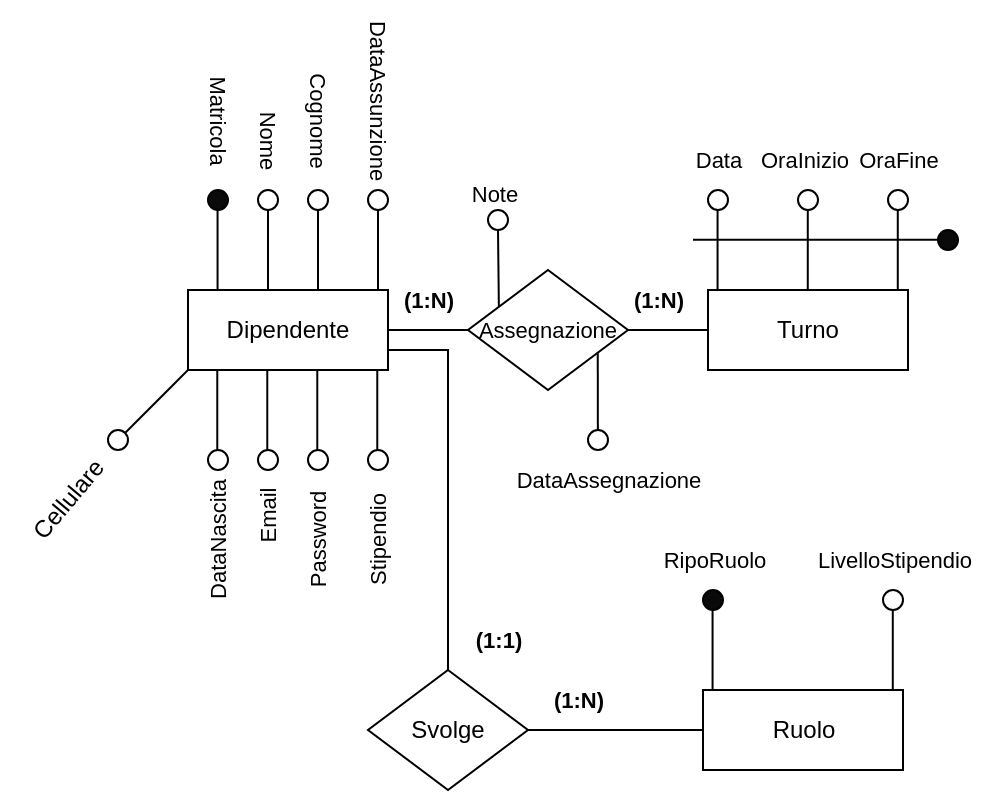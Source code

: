 <mxfile version="25.0.3">
  <diagram id="R2lEEEUBdFMjLlhIrx00" name="Page-1">
    <mxGraphModel dx="972" dy="1606" grid="1" gridSize="10" guides="1" tooltips="1" connect="1" arrows="1" fold="1" page="1" pageScale="1" pageWidth="850" pageHeight="1100" math="0" shadow="0" extFonts="Permanent Marker^https://fonts.googleapis.com/css?family=Permanent+Marker">
      <root>
        <mxCell id="0" />
        <mxCell id="1" parent="0" />
        <mxCell id="xZzz2faJ1F0tbF7FQ7QG-8" value="Dipendente" style="whiteSpace=wrap;html=1;align=center;" parent="1" vertex="1">
          <mxGeometry x="320" y="-360" width="100" height="40" as="geometry" />
        </mxCell>
        <mxCell id="xZzz2faJ1F0tbF7FQ7QG-9" value="Ruolo" style="whiteSpace=wrap;html=1;align=center;" parent="1" vertex="1">
          <mxGeometry x="577.5" y="-160" width="100" height="40" as="geometry" />
        </mxCell>
        <mxCell id="xZzz2faJ1F0tbF7FQ7QG-23" style="edgeStyle=orthogonalEdgeStyle;shape=connector;rounded=0;orthogonalLoop=1;jettySize=auto;html=1;entryX=1;entryY=0.5;entryDx=0;entryDy=0;strokeColor=default;align=center;verticalAlign=middle;fontFamily=Helvetica;fontSize=11;fontColor=default;labelBackgroundColor=default;endArrow=none;endFill=0;" parent="1" source="xZzz2faJ1F0tbF7FQ7QG-11" target="xZzz2faJ1F0tbF7FQ7QG-19" edge="1">
          <mxGeometry relative="1" as="geometry" />
        </mxCell>
        <mxCell id="xZzz2faJ1F0tbF7FQ7QG-11" value="Turno" style="whiteSpace=wrap;html=1;align=center;" parent="1" vertex="1">
          <mxGeometry x="580" y="-360" width="100" height="40" as="geometry" />
        </mxCell>
        <mxCell id="B31o79DsWO-S-SL9R5q--6" style="edgeStyle=orthogonalEdgeStyle;rounded=0;orthogonalLoop=1;jettySize=auto;html=1;exitX=1;exitY=0.5;exitDx=0;exitDy=0;entryX=0;entryY=0.5;entryDx=0;entryDy=0;endArrow=none;endFill=0;" parent="1" source="xZzz2faJ1F0tbF7FQ7QG-13" target="xZzz2faJ1F0tbF7FQ7QG-9" edge="1">
          <mxGeometry relative="1" as="geometry" />
        </mxCell>
        <mxCell id="B31o79DsWO-S-SL9R5q--7" style="edgeStyle=orthogonalEdgeStyle;shape=connector;rounded=0;orthogonalLoop=1;jettySize=auto;html=1;entryX=1;entryY=0.75;entryDx=0;entryDy=0;strokeColor=default;align=center;verticalAlign=middle;fontFamily=Helvetica;fontSize=11;fontColor=default;labelBackgroundColor=default;endArrow=none;endFill=0;exitX=0.5;exitY=0;exitDx=0;exitDy=0;" parent="1" source="xZzz2faJ1F0tbF7FQ7QG-13" target="xZzz2faJ1F0tbF7FQ7QG-8" edge="1">
          <mxGeometry relative="1" as="geometry">
            <Array as="points">
              <mxPoint x="450" y="-170" />
              <mxPoint x="450" y="-330" />
            </Array>
          </mxGeometry>
        </mxCell>
        <mxCell id="xZzz2faJ1F0tbF7FQ7QG-13" value="Svolge" style="shape=rhombus;perimeter=rhombusPerimeter;whiteSpace=wrap;html=1;align=center;" parent="1" vertex="1">
          <mxGeometry x="410" y="-170" width="80" height="60" as="geometry" />
        </mxCell>
        <mxCell id="xZzz2faJ1F0tbF7FQ7QG-24" style="edgeStyle=orthogonalEdgeStyle;shape=connector;rounded=0;orthogonalLoop=1;jettySize=auto;html=1;entryX=1;entryY=0.5;entryDx=0;entryDy=0;strokeColor=default;align=center;verticalAlign=middle;fontFamily=Helvetica;fontSize=11;fontColor=default;labelBackgroundColor=default;endArrow=none;endFill=0;" parent="1" source="xZzz2faJ1F0tbF7FQ7QG-19" target="xZzz2faJ1F0tbF7FQ7QG-8" edge="1">
          <mxGeometry relative="1" as="geometry" />
        </mxCell>
        <mxCell id="xZzz2faJ1F0tbF7FQ7QG-19" value="&lt;font style=&quot;font-size: 11px;&quot;&gt;Assegnazione&lt;/font&gt;" style="shape=rhombus;perimeter=rhombusPerimeter;whiteSpace=wrap;html=1;align=center;" parent="1" vertex="1">
          <mxGeometry x="460" y="-370" width="80" height="60" as="geometry" />
        </mxCell>
        <mxCell id="xZzz2faJ1F0tbF7FQ7QG-31" style="edgeStyle=none;shape=connector;rounded=0;orthogonalLoop=1;jettySize=auto;html=1;strokeColor=default;align=center;verticalAlign=middle;fontFamily=Helvetica;fontSize=11;fontColor=default;labelBackgroundColor=default;endArrow=none;" parent="1" edge="1">
          <mxGeometry relative="1" as="geometry">
            <mxPoint x="584.78" y="-360" as="sourcePoint" />
            <mxPoint x="584.78" y="-400" as="targetPoint" />
          </mxGeometry>
        </mxCell>
        <mxCell id="xZzz2faJ1F0tbF7FQ7QG-33" style="edgeStyle=none;shape=connector;rounded=0;orthogonalLoop=1;jettySize=auto;html=1;strokeColor=default;align=center;verticalAlign=middle;fontFamily=Helvetica;fontSize=11;fontColor=default;labelBackgroundColor=default;endArrow=none;" parent="1" edge="1">
          <mxGeometry relative="1" as="geometry">
            <mxPoint x="582.28" y="-160" as="sourcePoint" />
            <mxPoint x="582.28" y="-200" as="targetPoint" />
          </mxGeometry>
        </mxCell>
        <mxCell id="xZzz2faJ1F0tbF7FQ7QG-34" value="" style="ellipse;whiteSpace=wrap;html=1;aspect=fixed;fontFamily=Helvetica;fontSize=11;fontColor=default;labelBackgroundColor=default;fillColor=#0A0A0A;" parent="1" vertex="1">
          <mxGeometry x="577.5" y="-210" width="10" height="10" as="geometry" />
        </mxCell>
        <mxCell id="xZzz2faJ1F0tbF7FQ7QG-47" value="RipoRuolo" style="text;html=1;align=center;verticalAlign=middle;resizable=0;points=[];autosize=1;strokeColor=none;fillColor=none;fontFamily=Helvetica;fontSize=11;fontColor=default;labelBackgroundColor=default;" parent="1" vertex="1">
          <mxGeometry x="542.5" y="-240" width="80" height="30" as="geometry" />
        </mxCell>
        <mxCell id="xZzz2faJ1F0tbF7FQ7QG-51" style="edgeStyle=none;shape=connector;rounded=0;orthogonalLoop=1;jettySize=auto;html=1;strokeColor=default;align=center;verticalAlign=middle;fontFamily=Helvetica;fontSize=11;fontColor=default;labelBackgroundColor=default;endArrow=none;" parent="1" edge="1">
          <mxGeometry relative="1" as="geometry">
            <mxPoint x="672.39" y="-160" as="sourcePoint" />
            <mxPoint x="672.39" y="-200" as="targetPoint" />
          </mxGeometry>
        </mxCell>
        <mxCell id="xZzz2faJ1F0tbF7FQ7QG-52" value="" style="ellipse;whiteSpace=wrap;html=1;aspect=fixed;fontFamily=Helvetica;fontSize=11;fontColor=default;labelBackgroundColor=default;fillColor=none;" parent="1" vertex="1">
          <mxGeometry x="667.5" y="-210" width="10" height="10" as="geometry" />
        </mxCell>
        <mxCell id="xZzz2faJ1F0tbF7FQ7QG-53" value="LivelloStipendio" style="text;html=1;align=center;verticalAlign=middle;resizable=0;points=[];autosize=1;strokeColor=none;fillColor=none;fontFamily=Helvetica;fontSize=11;fontColor=default;labelBackgroundColor=default;" parent="1" vertex="1">
          <mxGeometry x="622.5" y="-240" width="100" height="30" as="geometry" />
        </mxCell>
        <mxCell id="xZzz2faJ1F0tbF7FQ7QG-54" style="edgeStyle=none;shape=connector;rounded=0;orthogonalLoop=1;jettySize=auto;html=1;strokeColor=default;align=center;verticalAlign=middle;fontFamily=Helvetica;fontSize=11;fontColor=default;labelBackgroundColor=default;endArrow=none;" parent="1" edge="1">
          <mxGeometry relative="1" as="geometry">
            <mxPoint x="629.89" y="-360" as="sourcePoint" />
            <mxPoint x="629.89" y="-400" as="targetPoint" />
          </mxGeometry>
        </mxCell>
        <mxCell id="xZzz2faJ1F0tbF7FQ7QG-55" value="" style="ellipse;whiteSpace=wrap;html=1;aspect=fixed;fontFamily=Helvetica;fontSize=11;fontColor=default;labelBackgroundColor=default;fillColor=none;" parent="1" vertex="1">
          <mxGeometry x="625" y="-410" width="10" height="10" as="geometry" />
        </mxCell>
        <mxCell id="xZzz2faJ1F0tbF7FQ7QG-56" value="OraInizio" style="text;html=1;align=center;verticalAlign=middle;resizable=0;points=[];autosize=1;strokeColor=none;fillColor=none;fontFamily=Helvetica;fontSize=11;fontColor=default;labelBackgroundColor=default;" parent="1" vertex="1">
          <mxGeometry x="592.5" y="-440" width="70" height="30" as="geometry" />
        </mxCell>
        <mxCell id="xZzz2faJ1F0tbF7FQ7QG-57" style="edgeStyle=none;shape=connector;rounded=0;orthogonalLoop=1;jettySize=auto;html=1;strokeColor=default;align=center;verticalAlign=middle;fontFamily=Helvetica;fontSize=11;fontColor=default;labelBackgroundColor=default;endArrow=none;" parent="1" edge="1">
          <mxGeometry relative="1" as="geometry">
            <mxPoint x="674.89" y="-360" as="sourcePoint" />
            <mxPoint x="674.89" y="-400" as="targetPoint" />
          </mxGeometry>
        </mxCell>
        <mxCell id="xZzz2faJ1F0tbF7FQ7QG-58" value="" style="ellipse;whiteSpace=wrap;html=1;aspect=fixed;fontFamily=Helvetica;fontSize=11;fontColor=default;labelBackgroundColor=default;fillColor=none;" parent="1" vertex="1">
          <mxGeometry x="670" y="-410" width="10" height="10" as="geometry" />
        </mxCell>
        <mxCell id="xZzz2faJ1F0tbF7FQ7QG-59" value="OraFine" style="text;html=1;align=center;verticalAlign=middle;resizable=0;points=[];autosize=1;strokeColor=none;fillColor=none;fontFamily=Helvetica;fontSize=11;fontColor=default;labelBackgroundColor=default;" parent="1" vertex="1">
          <mxGeometry x="645" y="-440" width="60" height="30" as="geometry" />
        </mxCell>
        <mxCell id="xZzz2faJ1F0tbF7FQ7QG-63" style="edgeStyle=none;shape=connector;rounded=0;orthogonalLoop=1;jettySize=auto;html=1;strokeColor=default;align=center;verticalAlign=middle;fontFamily=Helvetica;fontSize=11;fontColor=default;labelBackgroundColor=default;endArrow=none;" parent="1" edge="1">
          <mxGeometry relative="1" as="geometry">
            <mxPoint x="334.64" y="-280" as="sourcePoint" />
            <mxPoint x="334.64" y="-320" as="targetPoint" />
          </mxGeometry>
        </mxCell>
        <mxCell id="xZzz2faJ1F0tbF7FQ7QG-65" value="Data" style="text;html=1;align=center;verticalAlign=middle;resizable=0;points=[];autosize=1;strokeColor=none;fillColor=none;fontFamily=Helvetica;fontSize=11;fontColor=default;labelBackgroundColor=default;" parent="1" vertex="1">
          <mxGeometry x="560" y="-440" width="50" height="30" as="geometry" />
        </mxCell>
        <mxCell id="xZzz2faJ1F0tbF7FQ7QG-80" style="edgeStyle=none;shape=connector;rounded=0;orthogonalLoop=1;jettySize=auto;html=1;strokeColor=default;align=center;verticalAlign=middle;fontFamily=Helvetica;fontSize=11;fontColor=default;labelBackgroundColor=default;endArrow=none;" parent="1" edge="1">
          <mxGeometry relative="1" as="geometry">
            <mxPoint x="334.78" y="-360" as="sourcePoint" />
            <mxPoint x="334.78" y="-400" as="targetPoint" />
          </mxGeometry>
        </mxCell>
        <mxCell id="xZzz2faJ1F0tbF7FQ7QG-81" value="" style="ellipse;whiteSpace=wrap;html=1;aspect=fixed;fontFamily=Helvetica;fontSize=11;fontColor=default;labelBackgroundColor=default;fillColor=#0A0A0A;" parent="1" vertex="1">
          <mxGeometry x="330" y="-410" width="10" height="10" as="geometry" />
        </mxCell>
        <mxCell id="xZzz2faJ1F0tbF7FQ7QG-83" value="Matricola" style="text;html=1;align=center;verticalAlign=middle;resizable=0;points=[];autosize=1;strokeColor=none;fillColor=none;fontFamily=Helvetica;fontSize=11;fontColor=default;labelBackgroundColor=default;rotation=90;" parent="1" vertex="1">
          <mxGeometry x="300" y="-460" width="70" height="30" as="geometry" />
        </mxCell>
        <mxCell id="xZzz2faJ1F0tbF7FQ7QG-84" style="edgeStyle=none;shape=connector;rounded=0;orthogonalLoop=1;jettySize=auto;html=1;strokeColor=default;align=center;verticalAlign=middle;fontFamily=Helvetica;fontSize=11;fontColor=default;labelBackgroundColor=default;endArrow=none;" parent="1" edge="1">
          <mxGeometry relative="1" as="geometry">
            <mxPoint x="360" y="-360" as="sourcePoint" />
            <mxPoint x="360" y="-400" as="targetPoint" />
          </mxGeometry>
        </mxCell>
        <mxCell id="xZzz2faJ1F0tbF7FQ7QG-85" value="" style="ellipse;whiteSpace=wrap;html=1;aspect=fixed;fontFamily=Helvetica;fontSize=11;fontColor=default;labelBackgroundColor=default;fillColor=none;" parent="1" vertex="1">
          <mxGeometry x="355" y="-410" width="10" height="10" as="geometry" />
        </mxCell>
        <mxCell id="xZzz2faJ1F0tbF7FQ7QG-86" value="Nome" style="text;html=1;align=center;verticalAlign=middle;resizable=0;points=[];autosize=1;strokeColor=none;fillColor=none;fontFamily=Helvetica;fontSize=11;fontColor=default;labelBackgroundColor=default;rotation=90;" parent="1" vertex="1">
          <mxGeometry x="335" y="-450" width="50" height="30" as="geometry" />
        </mxCell>
        <mxCell id="xZzz2faJ1F0tbF7FQ7QG-87" value="" style="ellipse;whiteSpace=wrap;html=1;aspect=fixed;fontFamily=Helvetica;fontSize=11;fontColor=default;labelBackgroundColor=default;fillColor=none;" parent="1" vertex="1">
          <mxGeometry x="380" y="-410" width="10" height="10" as="geometry" />
        </mxCell>
        <mxCell id="xZzz2faJ1F0tbF7FQ7QG-88" style="edgeStyle=none;shape=connector;rounded=0;orthogonalLoop=1;jettySize=auto;html=1;strokeColor=default;align=center;verticalAlign=middle;fontFamily=Helvetica;fontSize=11;fontColor=default;labelBackgroundColor=default;endArrow=none;" parent="1" edge="1">
          <mxGeometry relative="1" as="geometry">
            <mxPoint x="385" y="-360" as="sourcePoint" />
            <mxPoint x="385" y="-400" as="targetPoint" />
            <Array as="points" />
          </mxGeometry>
        </mxCell>
        <mxCell id="xZzz2faJ1F0tbF7FQ7QG-89" value="Cognome" style="text;html=1;align=center;verticalAlign=middle;resizable=0;points=[];autosize=1;strokeColor=none;fillColor=none;fontFamily=Helvetica;fontSize=11;fontColor=default;labelBackgroundColor=default;rotation=90;" parent="1" vertex="1">
          <mxGeometry x="350" y="-460" width="70" height="30" as="geometry" />
        </mxCell>
        <mxCell id="xZzz2faJ1F0tbF7FQ7QG-90" value="" style="ellipse;whiteSpace=wrap;html=1;aspect=fixed;fontFamily=Helvetica;fontSize=11;fontColor=default;labelBackgroundColor=default;fillColor=none;" parent="1" vertex="1">
          <mxGeometry x="410" y="-410" width="10" height="10" as="geometry" />
        </mxCell>
        <mxCell id="xZzz2faJ1F0tbF7FQ7QG-91" style="edgeStyle=none;shape=connector;rounded=0;orthogonalLoop=1;jettySize=auto;html=1;strokeColor=default;align=center;verticalAlign=middle;fontFamily=Helvetica;fontSize=11;fontColor=default;labelBackgroundColor=default;endArrow=none;" parent="1" edge="1">
          <mxGeometry relative="1" as="geometry">
            <mxPoint x="415" y="-360" as="sourcePoint" />
            <mxPoint x="415" y="-400" as="targetPoint" />
            <Array as="points" />
          </mxGeometry>
        </mxCell>
        <mxCell id="xZzz2faJ1F0tbF7FQ7QG-92" value="DataAssunzione" style="text;html=1;align=center;verticalAlign=middle;resizable=0;points=[];autosize=1;strokeColor=none;fillColor=none;fontFamily=Helvetica;fontSize=11;fontColor=default;labelBackgroundColor=default;rotation=90;" parent="1" vertex="1">
          <mxGeometry x="365" y="-470" width="100" height="30" as="geometry" />
        </mxCell>
        <mxCell id="xZzz2faJ1F0tbF7FQ7QG-95" value="" style="ellipse;whiteSpace=wrap;html=1;aspect=fixed;fontFamily=Helvetica;fontSize=11;fontColor=default;labelBackgroundColor=default;fillColor=none;" parent="1" vertex="1">
          <mxGeometry x="330" y="-280" width="10" height="10" as="geometry" />
        </mxCell>
        <mxCell id="xZzz2faJ1F0tbF7FQ7QG-96" style="edgeStyle=none;shape=connector;rounded=0;orthogonalLoop=1;jettySize=auto;html=1;strokeColor=default;align=center;verticalAlign=middle;fontFamily=Helvetica;fontSize=11;fontColor=default;labelBackgroundColor=default;endArrow=none;" parent="1" edge="1">
          <mxGeometry relative="1" as="geometry">
            <mxPoint x="359.64" y="-280" as="sourcePoint" />
            <mxPoint x="359.64" y="-320" as="targetPoint" />
          </mxGeometry>
        </mxCell>
        <mxCell id="xZzz2faJ1F0tbF7FQ7QG-97" value="" style="ellipse;whiteSpace=wrap;html=1;aspect=fixed;fontFamily=Helvetica;fontSize=11;fontColor=default;labelBackgroundColor=default;fillColor=none;" parent="1" vertex="1">
          <mxGeometry x="355" y="-280" width="10" height="10" as="geometry" />
        </mxCell>
        <mxCell id="xZzz2faJ1F0tbF7FQ7QG-98" style="edgeStyle=none;shape=connector;rounded=0;orthogonalLoop=1;jettySize=auto;html=1;strokeColor=default;align=center;verticalAlign=middle;fontFamily=Helvetica;fontSize=11;fontColor=default;labelBackgroundColor=default;endArrow=none;" parent="1" edge="1">
          <mxGeometry relative="1" as="geometry">
            <mxPoint x="384.64" y="-280" as="sourcePoint" />
            <mxPoint x="384.64" y="-320" as="targetPoint" />
          </mxGeometry>
        </mxCell>
        <mxCell id="xZzz2faJ1F0tbF7FQ7QG-99" value="" style="ellipse;whiteSpace=wrap;html=1;aspect=fixed;fontFamily=Helvetica;fontSize=11;fontColor=default;labelBackgroundColor=default;fillColor=none;" parent="1" vertex="1">
          <mxGeometry x="380" y="-280" width="10" height="10" as="geometry" />
        </mxCell>
        <mxCell id="xZzz2faJ1F0tbF7FQ7QG-102" value="DataNascita" style="text;html=1;align=center;verticalAlign=middle;resizable=0;points=[];autosize=1;strokeColor=none;fillColor=none;fontFamily=Helvetica;fontSize=11;fontColor=default;labelBackgroundColor=default;rotation=-90;" parent="1" vertex="1">
          <mxGeometry x="295" y="-250" width="80" height="30" as="geometry" />
        </mxCell>
        <mxCell id="xZzz2faJ1F0tbF7FQ7QG-103" value="Email" style="text;html=1;align=center;verticalAlign=middle;resizable=0;points=[];autosize=1;strokeColor=none;fillColor=none;fontFamily=Helvetica;fontSize=11;fontColor=default;labelBackgroundColor=default;rotation=-90;" parent="1" vertex="1">
          <mxGeometry x="335" y="-262" width="50" height="30" as="geometry" />
        </mxCell>
        <mxCell id="xZzz2faJ1F0tbF7FQ7QG-104" value="Password" style="text;html=1;align=center;verticalAlign=middle;resizable=0;points=[];autosize=1;strokeColor=none;fillColor=none;fontFamily=Helvetica;fontSize=11;fontColor=default;labelBackgroundColor=default;rotation=-90;" parent="1" vertex="1">
          <mxGeometry x="350" y="-250" width="70" height="30" as="geometry" />
        </mxCell>
        <mxCell id="xZzz2faJ1F0tbF7FQ7QG-105" style="edgeStyle=none;shape=connector;rounded=0;orthogonalLoop=1;jettySize=auto;html=1;strokeColor=default;align=center;verticalAlign=middle;fontFamily=Helvetica;fontSize=11;fontColor=default;labelBackgroundColor=default;endArrow=none;" parent="1" edge="1">
          <mxGeometry relative="1" as="geometry">
            <mxPoint x="414.64" y="-280" as="sourcePoint" />
            <mxPoint x="414.64" y="-320" as="targetPoint" />
          </mxGeometry>
        </mxCell>
        <mxCell id="xZzz2faJ1F0tbF7FQ7QG-106" value="" style="ellipse;whiteSpace=wrap;html=1;aspect=fixed;fontFamily=Helvetica;fontSize=11;fontColor=default;labelBackgroundColor=default;fillColor=none;" parent="1" vertex="1">
          <mxGeometry x="410" y="-280" width="10" height="10" as="geometry" />
        </mxCell>
        <mxCell id="xZzz2faJ1F0tbF7FQ7QG-107" value="Stipendio" style="text;html=1;align=center;verticalAlign=middle;resizable=0;points=[];autosize=1;strokeColor=none;fillColor=none;fontFamily=Helvetica;fontSize=11;fontColor=default;labelBackgroundColor=default;rotation=-90;" parent="1" vertex="1">
          <mxGeometry x="380" y="-250" width="70" height="30" as="geometry" />
        </mxCell>
        <mxCell id="B31o79DsWO-S-SL9R5q--3" style="edgeStyle=none;shape=connector;rounded=0;orthogonalLoop=1;jettySize=auto;html=1;strokeColor=default;align=center;verticalAlign=middle;fontFamily=Helvetica;fontSize=11;fontColor=default;labelBackgroundColor=default;endArrow=none;exitX=1;exitY=0;exitDx=0;exitDy=0;" parent="1" source="B31o79DsWO-S-SL9R5q--4" edge="1">
          <mxGeometry relative="1" as="geometry">
            <mxPoint x="290" y="-290" as="sourcePoint" />
            <mxPoint x="320" y="-320" as="targetPoint" />
          </mxGeometry>
        </mxCell>
        <mxCell id="B31o79DsWO-S-SL9R5q--4" value="" style="ellipse;whiteSpace=wrap;html=1;aspect=fixed;fontFamily=Helvetica;fontSize=11;fontColor=default;labelBackgroundColor=default;fillColor=none;" parent="1" vertex="1">
          <mxGeometry x="280" y="-290" width="10" height="10" as="geometry" />
        </mxCell>
        <mxCell id="B31o79DsWO-S-SL9R5q--5" value="Cellulare" style="text;html=1;align=center;verticalAlign=middle;resizable=0;points=[];autosize=1;strokeColor=none;fillColor=none;rotation=-50;" parent="1" vertex="1">
          <mxGeometry x="225" y="-270" width="70" height="30" as="geometry" />
        </mxCell>
        <mxCell id="B31o79DsWO-S-SL9R5q--10" value="(1:N)" style="text;html=1;align=center;verticalAlign=middle;resizable=0;points=[];autosize=1;strokeColor=none;fillColor=none;fontFamily=Helvetica;fontSize=11;fontColor=default;labelBackgroundColor=default;fontStyle=1" parent="1" vertex="1">
          <mxGeometry x="415" y="-370" width="50" height="30" as="geometry" />
        </mxCell>
        <mxCell id="B31o79DsWO-S-SL9R5q--11" value="(1:N)" style="text;html=1;align=center;verticalAlign=middle;resizable=0;points=[];autosize=1;strokeColor=none;fillColor=none;fontFamily=Helvetica;fontSize=11;fontColor=default;labelBackgroundColor=default;fontStyle=1" parent="1" vertex="1">
          <mxGeometry x="530" y="-370" width="50" height="30" as="geometry" />
        </mxCell>
        <mxCell id="B31o79DsWO-S-SL9R5q--12" value="(1:1)" style="text;html=1;align=center;verticalAlign=middle;resizable=0;points=[];autosize=1;strokeColor=none;fillColor=none;fontFamily=Helvetica;fontSize=11;fontColor=default;labelBackgroundColor=default;fontStyle=1" parent="1" vertex="1">
          <mxGeometry x="450" y="-200" width="50" height="30" as="geometry" />
        </mxCell>
        <mxCell id="B31o79DsWO-S-SL9R5q--13" value="(1:N)" style="text;html=1;align=center;verticalAlign=middle;resizable=0;points=[];autosize=1;strokeColor=none;fillColor=none;fontFamily=Helvetica;fontSize=11;fontColor=default;labelBackgroundColor=default;fontStyle=1" parent="1" vertex="1">
          <mxGeometry x="490" y="-170" width="50" height="30" as="geometry" />
        </mxCell>
        <mxCell id="B31o79DsWO-S-SL9R5q--14" value="" style="ellipse;whiteSpace=wrap;html=1;aspect=fixed;fontFamily=Helvetica;fontSize=11;fontColor=default;labelBackgroundColor=default;fillColor=none;" parent="1" vertex="1">
          <mxGeometry x="470" y="-400" width="10" height="10" as="geometry" />
        </mxCell>
        <mxCell id="B31o79DsWO-S-SL9R5q--15" style="edgeStyle=none;shape=connector;rounded=0;orthogonalLoop=1;jettySize=auto;html=1;strokeColor=default;align=center;verticalAlign=middle;fontFamily=Helvetica;fontSize=11;fontColor=default;labelBackgroundColor=default;endArrow=none;exitX=0.193;exitY=0.308;exitDx=0;exitDy=0;exitPerimeter=0;" parent="1" source="xZzz2faJ1F0tbF7FQ7QG-19" edge="1">
          <mxGeometry relative="1" as="geometry">
            <mxPoint x="474.95" y="-360" as="sourcePoint" />
            <mxPoint x="475" y="-390" as="targetPoint" />
            <Array as="points" />
          </mxGeometry>
        </mxCell>
        <mxCell id="B31o79DsWO-S-SL9R5q--16" value="" style="ellipse;whiteSpace=wrap;html=1;aspect=fixed;fontFamily=Helvetica;fontSize=11;fontColor=default;labelBackgroundColor=default;fillColor=none;" parent="1" vertex="1">
          <mxGeometry x="520" y="-290" width="10" height="10" as="geometry" />
        </mxCell>
        <mxCell id="B31o79DsWO-S-SL9R5q--17" style="edgeStyle=none;shape=connector;rounded=0;orthogonalLoop=1;jettySize=auto;html=1;strokeColor=default;align=center;verticalAlign=middle;fontFamily=Helvetica;fontSize=11;fontColor=default;labelBackgroundColor=default;endArrow=none;exitX=0.193;exitY=0.308;exitDx=0;exitDy=0;exitPerimeter=0;entryX=0.811;entryY=0.686;entryDx=0;entryDy=0;entryPerimeter=0;" parent="1" target="xZzz2faJ1F0tbF7FQ7QG-19" edge="1">
          <mxGeometry relative="1" as="geometry">
            <mxPoint x="524.93" y="-290" as="sourcePoint" />
            <mxPoint x="524.93" y="-328" as="targetPoint" />
            <Array as="points" />
          </mxGeometry>
        </mxCell>
        <mxCell id="B31o79DsWO-S-SL9R5q--18" value="Note" style="text;html=1;align=center;verticalAlign=middle;resizable=0;points=[];autosize=1;strokeColor=none;fillColor=none;fontFamily=Helvetica;fontSize=11;fontColor=default;labelBackgroundColor=default;" parent="1" vertex="1">
          <mxGeometry x="448" y="-423" width="50" height="30" as="geometry" />
        </mxCell>
        <mxCell id="B31o79DsWO-S-SL9R5q--19" value="DataAssegnazione" style="text;html=1;align=center;verticalAlign=middle;resizable=0;points=[];autosize=1;strokeColor=none;fillColor=none;fontFamily=Helvetica;fontSize=11;fontColor=default;labelBackgroundColor=default;" parent="1" vertex="1">
          <mxGeometry x="470" y="-280" width="120" height="30" as="geometry" />
        </mxCell>
        <mxCell id="KInnoQLlEVL8KKoxuPV4-1" value="" style="ellipse;whiteSpace=wrap;html=1;aspect=fixed;fontFamily=Helvetica;fontSize=11;fontColor=default;labelBackgroundColor=default;fillColor=none;" vertex="1" parent="1">
          <mxGeometry x="580" y="-410" width="10" height="10" as="geometry" />
        </mxCell>
        <mxCell id="KInnoQLlEVL8KKoxuPV4-2" style="edgeStyle=orthogonalEdgeStyle;rounded=0;orthogonalLoop=1;jettySize=auto;html=1;exitX=1;exitY=0.5;exitDx=0;exitDy=0;endArrow=none;endFill=0;" edge="1" parent="1">
          <mxGeometry relative="1" as="geometry">
            <mxPoint x="572.5" y="-385.17" as="sourcePoint" />
            <mxPoint x="695" y="-385.17" as="targetPoint" />
          </mxGeometry>
        </mxCell>
        <mxCell id="KInnoQLlEVL8KKoxuPV4-3" value="" style="ellipse;whiteSpace=wrap;html=1;aspect=fixed;fontFamily=Helvetica;fontSize=11;fontColor=default;labelBackgroundColor=default;fillColor=#0A0A0A;" vertex="1" parent="1">
          <mxGeometry x="695" y="-390" width="10" height="10" as="geometry" />
        </mxCell>
      </root>
    </mxGraphModel>
  </diagram>
</mxfile>
